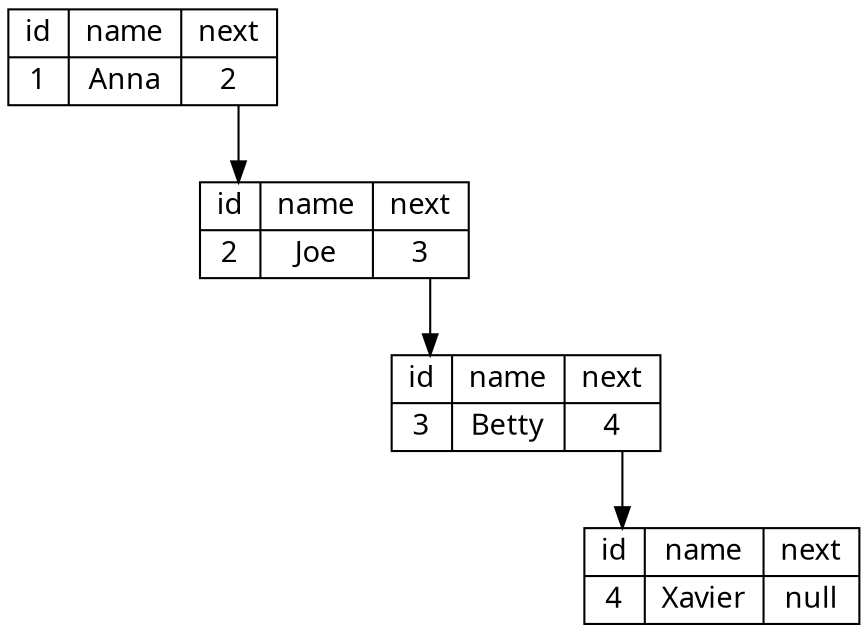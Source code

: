 digraph records {
  node [shape=record,fontname="Open Sans;sans-serif",fontsize=14];
  edge [fontname="Open Sans;sans-serif",fontsize=14]
  splines=ortho;

  r1 [label="{<id> id|1}|{name|Anna}|{next|<r2> 2}"]
  r2 [label="{<id> id|2}|{name|Joe}|{next|<r3> 3}"]
  r3 [label="{<id> id|3}|{name|Betty}|{next|<r4> 4}"]
  r4 [label="{<id> id|4}|{name|Xavier}|{next|<r5> null}"]

  r1:r2 -> r2:id
  r2:r3 -> r3:id
  r3:r4 -> r4:id
}